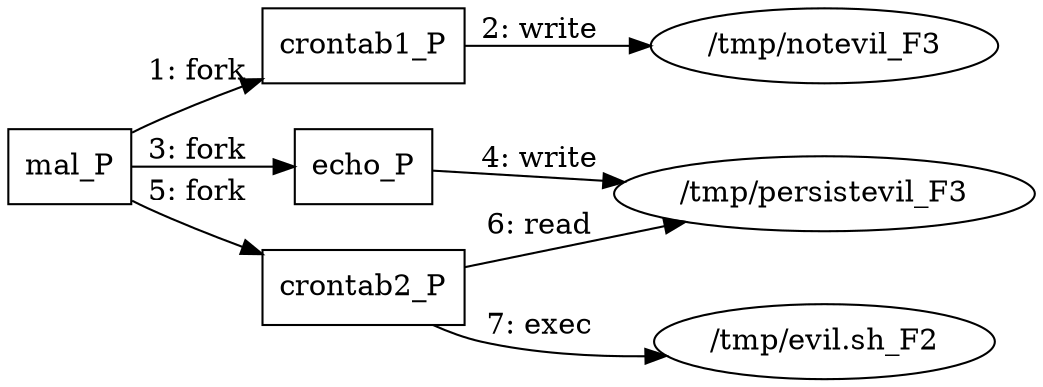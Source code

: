 digraph "T1053.003" {
rankdir="LR"
size="9"
fixedsize="false"
splines="true"
nodesep=0.3
ranksep=0
fontsize=10
overlap="scalexy"
engine= "neato"
	"mal_P" [node_type=Process shape=box]
	"crontab1_P" [node_type=Process shape=box]
	"echo_P" [node_type=Process shape=box]
	"crontab2_P" [node_type=Process shape=box]
	"/tmp/notevil_F3" [node_type=File shape=ellipse]
	"/tmp/persistevil_F3" [node_type=File shape=ellipse]
	"/tmp/evil.sh_F2" [node_type=File shape=ellipse]
	"mal_P" -> "crontab1_P" [label="1: fork"]
	"crontab1_P" -> "/tmp/notevil_F3" [label="2: write"]
	"mal_P" -> "echo_P" [label="3: fork"]
	"echo_P" -> "/tmp/persistevil_F3" [label="4: write"]
	"mal_P" -> "crontab2_P" [label="5: fork"]
	"crontab2_P" -> "/tmp/persistevil_F3" [label="6: read"]
	"crontab2_P" -> "/tmp/evil.sh_F2" [label="7: exec"]
}
